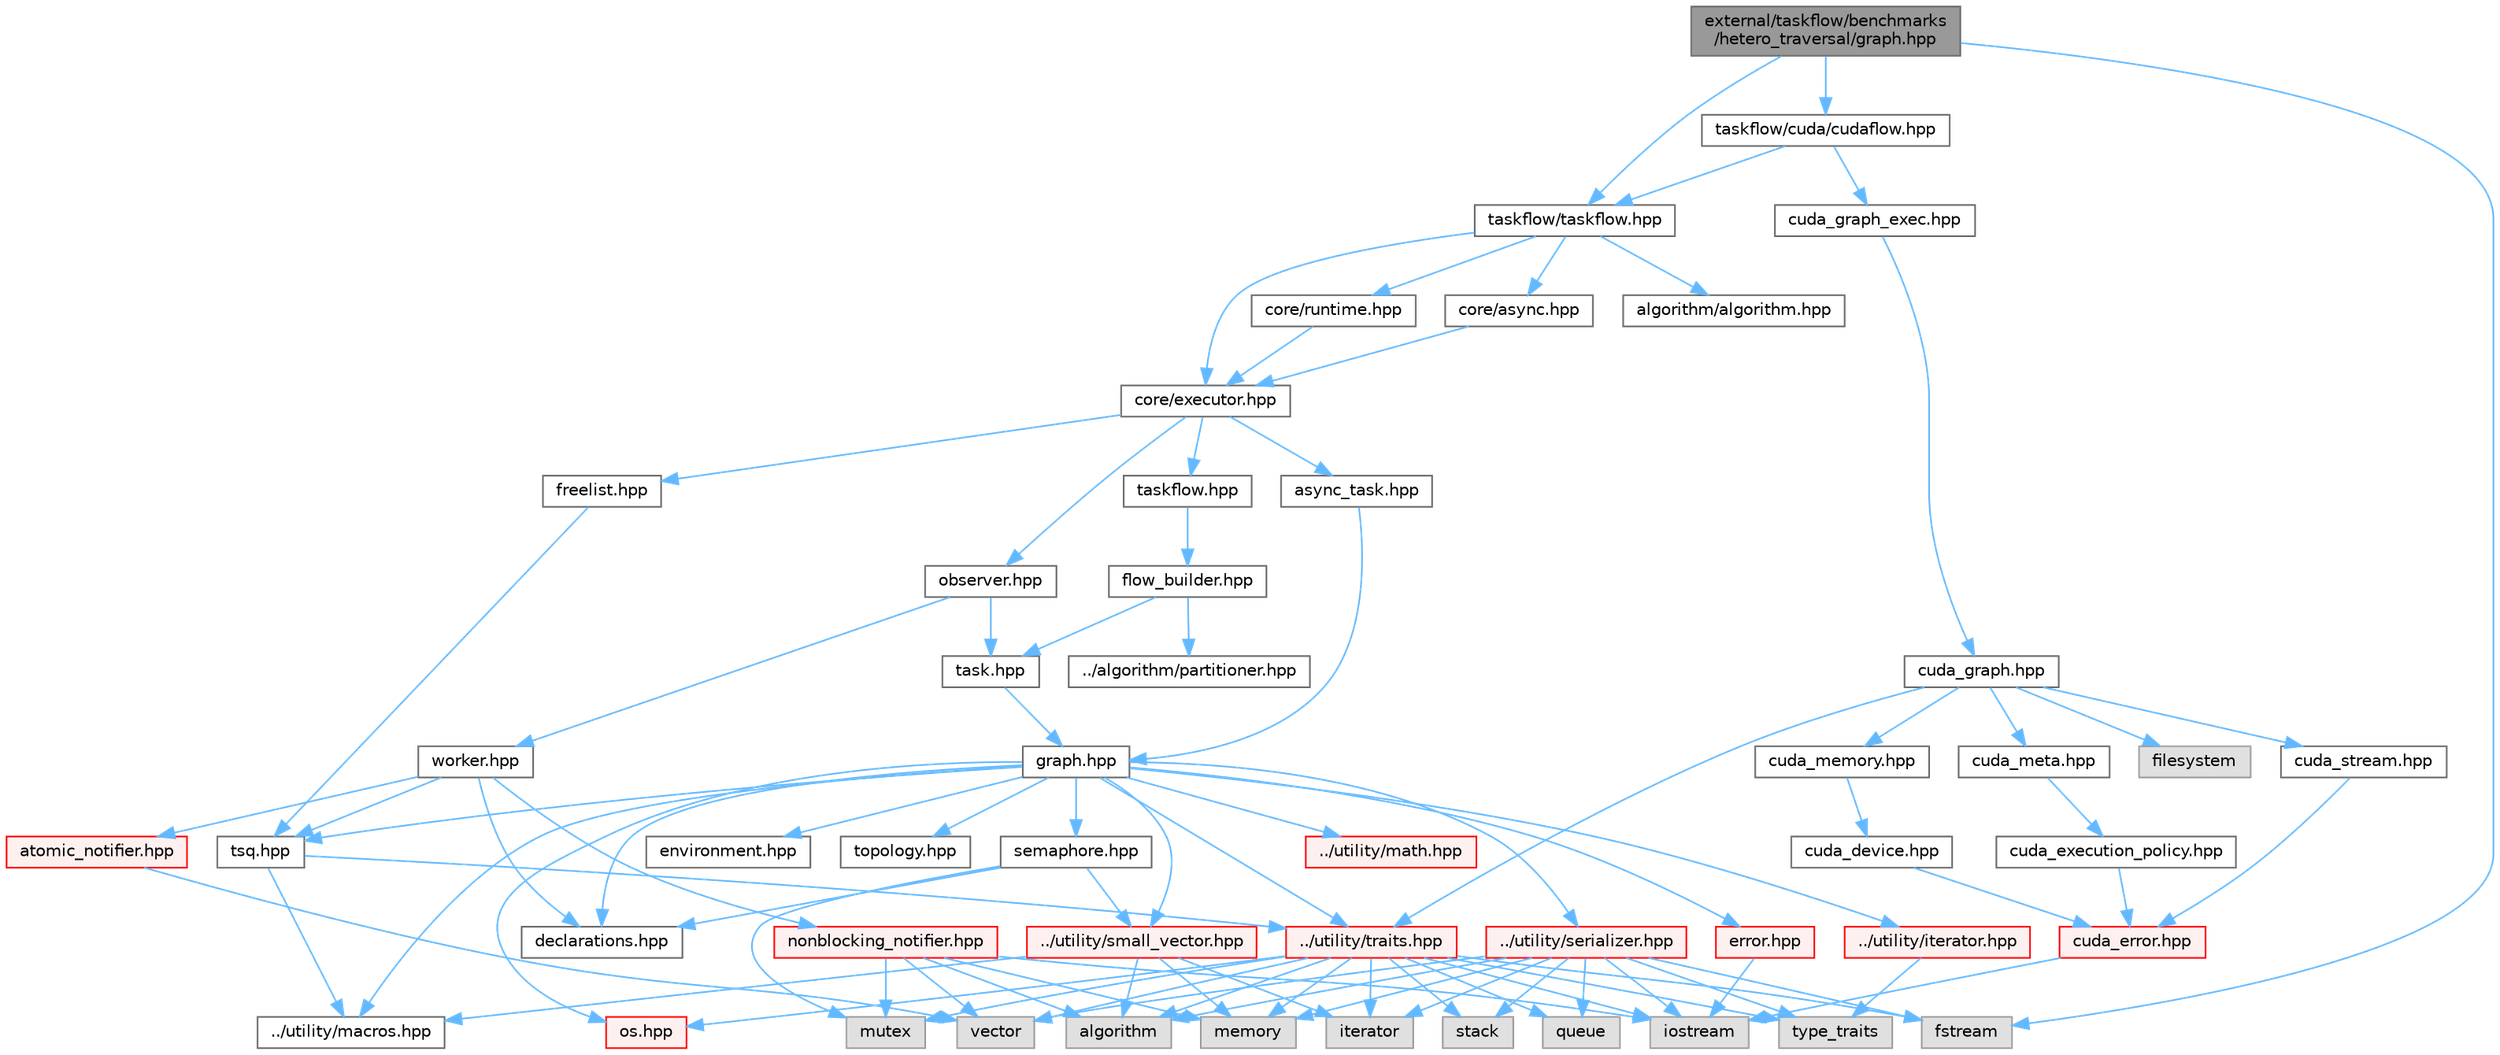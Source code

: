 digraph "external/taskflow/benchmarks/hetero_traversal/graph.hpp"
{
 // LATEX_PDF_SIZE
  bgcolor="transparent";
  edge [fontname=Helvetica,fontsize=10,labelfontname=Helvetica,labelfontsize=10];
  node [fontname=Helvetica,fontsize=10,shape=box,height=0.2,width=0.4];
  Node1 [id="Node000001",label="external/taskflow/benchmarks\l/hetero_traversal/graph.hpp",height=0.2,width=0.4,color="gray40", fillcolor="grey60", style="filled", fontcolor="black",tooltip=" "];
  Node1 -> Node2 [id="edge1_Node000001_Node000002",color="steelblue1",style="solid",tooltip=" "];
  Node2 [id="Node000002",label="taskflow/taskflow.hpp",height=0.2,width=0.4,color="grey40", fillcolor="white", style="filled",URL="$taskflow_8hpp.html",tooltip="main taskflow include file"];
  Node2 -> Node3 [id="edge2_Node000002_Node000003",color="steelblue1",style="solid",tooltip=" "];
  Node3 [id="Node000003",label="core/executor.hpp",height=0.2,width=0.4,color="grey40", fillcolor="white", style="filled",URL="$executor_8hpp.html",tooltip="executor include file"];
  Node3 -> Node4 [id="edge3_Node000003_Node000004",color="steelblue1",style="solid",tooltip=" "];
  Node4 [id="Node000004",label="observer.hpp",height=0.2,width=0.4,color="grey40", fillcolor="white", style="filled",URL="$observer_8hpp.html",tooltip="observer include file"];
  Node4 -> Node5 [id="edge4_Node000004_Node000005",color="steelblue1",style="solid",tooltip=" "];
  Node5 [id="Node000005",label="task.hpp",height=0.2,width=0.4,color="grey40", fillcolor="white", style="filled",URL="$task_8hpp.html",tooltip="task include file"];
  Node5 -> Node6 [id="edge5_Node000005_Node000006",color="steelblue1",style="solid",tooltip=" "];
  Node6 [id="Node000006",label="graph.hpp",height=0.2,width=0.4,color="grey40", fillcolor="white", style="filled",URL="$taskflow_2core_2graph_8hpp.html",tooltip="graph include file"];
  Node6 -> Node7 [id="edge6_Node000006_Node000007",color="steelblue1",style="solid",tooltip=" "];
  Node7 [id="Node000007",label="../utility/macros.hpp",height=0.2,width=0.4,color="grey40", fillcolor="white", style="filled",URL="$macros_8hpp.html",tooltip=" "];
  Node6 -> Node8 [id="edge7_Node000006_Node000008",color="steelblue1",style="solid",tooltip=" "];
  Node8 [id="Node000008",label="../utility/traits.hpp",height=0.2,width=0.4,color="red", fillcolor="#FFF0F0", style="filled",URL="$taskflow_2utility_2traits_8hpp.html",tooltip=" "];
  Node8 -> Node9 [id="edge8_Node000008_Node000009",color="steelblue1",style="solid",tooltip=" "];
  Node9 [id="Node000009",label="type_traits",height=0.2,width=0.4,color="grey60", fillcolor="#E0E0E0", style="filled",tooltip=" "];
  Node8 -> Node10 [id="edge9_Node000008_Node000010",color="steelblue1",style="solid",tooltip=" "];
  Node10 [id="Node000010",label="iterator",height=0.2,width=0.4,color="grey60", fillcolor="#E0E0E0", style="filled",tooltip=" "];
  Node8 -> Node11 [id="edge10_Node000008_Node000011",color="steelblue1",style="solid",tooltip=" "];
  Node11 [id="Node000011",label="iostream",height=0.2,width=0.4,color="grey60", fillcolor="#E0E0E0", style="filled",tooltip=" "];
  Node8 -> Node12 [id="edge11_Node000008_Node000012",color="steelblue1",style="solid",tooltip=" "];
  Node12 [id="Node000012",label="fstream",height=0.2,width=0.4,color="grey60", fillcolor="#E0E0E0", style="filled",tooltip=" "];
  Node8 -> Node13 [id="edge12_Node000008_Node000013",color="steelblue1",style="solid",tooltip=" "];
  Node13 [id="Node000013",label="mutex",height=0.2,width=0.4,color="grey60", fillcolor="#E0E0E0", style="filled",tooltip=" "];
  Node8 -> Node14 [id="edge13_Node000008_Node000014",color="steelblue1",style="solid",tooltip=" "];
  Node14 [id="Node000014",label="stack",height=0.2,width=0.4,color="grey60", fillcolor="#E0E0E0", style="filled",tooltip=" "];
  Node8 -> Node15 [id="edge14_Node000008_Node000015",color="steelblue1",style="solid",tooltip=" "];
  Node15 [id="Node000015",label="queue",height=0.2,width=0.4,color="grey60", fillcolor="#E0E0E0", style="filled",tooltip=" "];
  Node8 -> Node16 [id="edge15_Node000008_Node000016",color="steelblue1",style="solid",tooltip=" "];
  Node16 [id="Node000016",label="vector",height=0.2,width=0.4,color="grey60", fillcolor="#E0E0E0", style="filled",tooltip=" "];
  Node8 -> Node17 [id="edge16_Node000008_Node000017",color="steelblue1",style="solid",tooltip=" "];
  Node17 [id="Node000017",label="algorithm",height=0.2,width=0.4,color="grey60", fillcolor="#E0E0E0", style="filled",tooltip=" "];
  Node8 -> Node18 [id="edge17_Node000008_Node000018",color="steelblue1",style="solid",tooltip=" "];
  Node18 [id="Node000018",label="memory",height=0.2,width=0.4,color="grey60", fillcolor="#E0E0E0", style="filled",tooltip=" "];
  Node8 -> Node36 [id="edge18_Node000008_Node000036",color="steelblue1",style="solid",tooltip=" "];
  Node36 [id="Node000036",label="os.hpp",height=0.2,width=0.4,color="red", fillcolor="#FFF0F0", style="filled",URL="$os_8hpp.html",tooltip=" "];
  Node6 -> Node39 [id="edge19_Node000006_Node000039",color="steelblue1",style="solid",tooltip=" "];
  Node39 [id="Node000039",label="../utility/iterator.hpp",height=0.2,width=0.4,color="red", fillcolor="#FFF0F0", style="filled",URL="$iterator_8hpp.html",tooltip=" "];
  Node39 -> Node9 [id="edge20_Node000039_Node000009",color="steelblue1",style="solid",tooltip=" "];
  Node6 -> Node36 [id="edge21_Node000006_Node000036",color="steelblue1",style="solid",tooltip=" "];
  Node6 -> Node41 [id="edge22_Node000006_Node000041",color="steelblue1",style="solid",tooltip=" "];
  Node41 [id="Node000041",label="../utility/math.hpp",height=0.2,width=0.4,color="red", fillcolor="#FFF0F0", style="filled",URL="$math_8hpp.html",tooltip=" "];
  Node6 -> Node43 [id="edge23_Node000006_Node000043",color="steelblue1",style="solid",tooltip=" "];
  Node43 [id="Node000043",label="../utility/small_vector.hpp",height=0.2,width=0.4,color="red", fillcolor="#FFF0F0", style="filled",URL="$small__vector_8hpp.html",tooltip="small vector include file"];
  Node43 -> Node7 [id="edge24_Node000043_Node000007",color="steelblue1",style="solid",tooltip=" "];
  Node43 -> Node17 [id="edge25_Node000043_Node000017",color="steelblue1",style="solid",tooltip=" "];
  Node43 -> Node10 [id="edge26_Node000043_Node000010",color="steelblue1",style="solid",tooltip=" "];
  Node43 -> Node18 [id="edge27_Node000043_Node000018",color="steelblue1",style="solid",tooltip=" "];
  Node6 -> Node46 [id="edge28_Node000006_Node000046",color="steelblue1",style="solid",tooltip=" "];
  Node46 [id="Node000046",label="../utility/serializer.hpp",height=0.2,width=0.4,color="red", fillcolor="#FFF0F0", style="filled",URL="$taskflow_2utility_2serializer_8hpp.html",tooltip=" "];
  Node46 -> Node9 [id="edge29_Node000046_Node000009",color="steelblue1",style="solid",tooltip=" "];
  Node46 -> Node10 [id="edge30_Node000046_Node000010",color="steelblue1",style="solid",tooltip=" "];
  Node46 -> Node11 [id="edge31_Node000046_Node000011",color="steelblue1",style="solid",tooltip=" "];
  Node46 -> Node12 [id="edge32_Node000046_Node000012",color="steelblue1",style="solid",tooltip=" "];
  Node46 -> Node14 [id="edge33_Node000046_Node000014",color="steelblue1",style="solid",tooltip=" "];
  Node46 -> Node15 [id="edge34_Node000046_Node000015",color="steelblue1",style="solid",tooltip=" "];
  Node46 -> Node16 [id="edge35_Node000046_Node000016",color="steelblue1",style="solid",tooltip=" "];
  Node46 -> Node17 [id="edge36_Node000046_Node000017",color="steelblue1",style="solid",tooltip=" "];
  Node46 -> Node18 [id="edge37_Node000046_Node000018",color="steelblue1",style="solid",tooltip=" "];
  Node6 -> Node50 [id="edge38_Node000006_Node000050",color="steelblue1",style="solid",tooltip=" "];
  Node50 [id="Node000050",label="error.hpp",height=0.2,width=0.4,color="red", fillcolor="#FFF0F0", style="filled",URL="$error_8hpp.html",tooltip=" "];
  Node50 -> Node11 [id="edge39_Node000050_Node000011",color="steelblue1",style="solid",tooltip=" "];
  Node6 -> Node53 [id="edge40_Node000006_Node000053",color="steelblue1",style="solid",tooltip=" "];
  Node53 [id="Node000053",label="declarations.hpp",height=0.2,width=0.4,color="grey40", fillcolor="white", style="filled",URL="$declarations_8hpp.html",tooltip=" "];
  Node6 -> Node54 [id="edge41_Node000006_Node000054",color="steelblue1",style="solid",tooltip=" "];
  Node54 [id="Node000054",label="semaphore.hpp",height=0.2,width=0.4,color="grey40", fillcolor="white", style="filled",URL="$semaphore_8hpp.html",tooltip="semaphore include file"];
  Node54 -> Node13 [id="edge42_Node000054_Node000013",color="steelblue1",style="solid",tooltip=" "];
  Node54 -> Node53 [id="edge43_Node000054_Node000053",color="steelblue1",style="solid",tooltip=" "];
  Node54 -> Node43 [id="edge44_Node000054_Node000043",color="steelblue1",style="solid",tooltip=" "];
  Node6 -> Node55 [id="edge45_Node000006_Node000055",color="steelblue1",style="solid",tooltip=" "];
  Node55 [id="Node000055",label="environment.hpp",height=0.2,width=0.4,color="grey40", fillcolor="white", style="filled",URL="$environment_8hpp.html",tooltip=" "];
  Node6 -> Node56 [id="edge46_Node000006_Node000056",color="steelblue1",style="solid",tooltip=" "];
  Node56 [id="Node000056",label="topology.hpp",height=0.2,width=0.4,color="grey40", fillcolor="white", style="filled",URL="$topology_8hpp.html",tooltip=" "];
  Node6 -> Node57 [id="edge47_Node000006_Node000057",color="steelblue1",style="solid",tooltip=" "];
  Node57 [id="Node000057",label="tsq.hpp",height=0.2,width=0.4,color="grey40", fillcolor="white", style="filled",URL="$tsq_8hpp.html",tooltip="task queue include file"];
  Node57 -> Node7 [id="edge48_Node000057_Node000007",color="steelblue1",style="solid",tooltip=" "];
  Node57 -> Node8 [id="edge49_Node000057_Node000008",color="steelblue1",style="solid",tooltip=" "];
  Node4 -> Node58 [id="edge50_Node000004_Node000058",color="steelblue1",style="solid",tooltip=" "];
  Node58 [id="Node000058",label="worker.hpp",height=0.2,width=0.4,color="grey40", fillcolor="white", style="filled",URL="$worker_8hpp.html",tooltip="worker include file"];
  Node58 -> Node53 [id="edge51_Node000058_Node000053",color="steelblue1",style="solid",tooltip=" "];
  Node58 -> Node57 [id="edge52_Node000058_Node000057",color="steelblue1",style="solid",tooltip=" "];
  Node58 -> Node59 [id="edge53_Node000058_Node000059",color="steelblue1",style="solid",tooltip=" "];
  Node59 [id="Node000059",label="atomic_notifier.hpp",height=0.2,width=0.4,color="red", fillcolor="#FFF0F0", style="filled",URL="$atomic__notifier_8hpp.html",tooltip=" "];
  Node59 -> Node16 [id="edge54_Node000059_Node000016",color="steelblue1",style="solid",tooltip=" "];
  Node58 -> Node60 [id="edge55_Node000058_Node000060",color="steelblue1",style="solid",tooltip=" "];
  Node60 [id="Node000060",label="nonblocking_notifier.hpp",height=0.2,width=0.4,color="red", fillcolor="#FFF0F0", style="filled",URL="$nonblocking__notifier_8hpp.html",tooltip=" "];
  Node60 -> Node11 [id="edge56_Node000060_Node000011",color="steelblue1",style="solid",tooltip=" "];
  Node60 -> Node16 [id="edge57_Node000060_Node000016",color="steelblue1",style="solid",tooltip=" "];
  Node60 -> Node18 [id="edge58_Node000060_Node000018",color="steelblue1",style="solid",tooltip=" "];
  Node60 -> Node13 [id="edge59_Node000060_Node000013",color="steelblue1",style="solid",tooltip=" "];
  Node60 -> Node17 [id="edge60_Node000060_Node000017",color="steelblue1",style="solid",tooltip=" "];
  Node3 -> Node63 [id="edge61_Node000003_Node000063",color="steelblue1",style="solid",tooltip=" "];
  Node63 [id="Node000063",label="taskflow.hpp",height=0.2,width=0.4,color="grey40", fillcolor="white", style="filled",URL="$core_2taskflow_8hpp.html",tooltip="taskflow include file"];
  Node63 -> Node64 [id="edge62_Node000063_Node000064",color="steelblue1",style="solid",tooltip=" "];
  Node64 [id="Node000064",label="flow_builder.hpp",height=0.2,width=0.4,color="grey40", fillcolor="white", style="filled",URL="$flow__builder_8hpp.html",tooltip="flow builder include file"];
  Node64 -> Node5 [id="edge63_Node000064_Node000005",color="steelblue1",style="solid",tooltip=" "];
  Node64 -> Node65 [id="edge64_Node000064_Node000065",color="steelblue1",style="solid",tooltip=" "];
  Node65 [id="Node000065",label="../algorithm/partitioner.hpp",height=0.2,width=0.4,color="grey40", fillcolor="white", style="filled",URL="$partitioner_8hpp.html",tooltip="partitioner include file"];
  Node3 -> Node66 [id="edge65_Node000003_Node000066",color="steelblue1",style="solid",tooltip=" "];
  Node66 [id="Node000066",label="async_task.hpp",height=0.2,width=0.4,color="grey40", fillcolor="white", style="filled",URL="$taskflow_2core_2async__task_8hpp.html",tooltip="asynchronous task include file"];
  Node66 -> Node6 [id="edge66_Node000066_Node000006",color="steelblue1",style="solid",tooltip=" "];
  Node3 -> Node67 [id="edge67_Node000003_Node000067",color="steelblue1",style="solid",tooltip=" "];
  Node67 [id="Node000067",label="freelist.hpp",height=0.2,width=0.4,color="grey40", fillcolor="white", style="filled",URL="$freelist_8hpp.html",tooltip=" "];
  Node67 -> Node57 [id="edge68_Node000067_Node000057",color="steelblue1",style="solid",tooltip=" "];
  Node2 -> Node68 [id="edge69_Node000002_Node000068",color="steelblue1",style="solid",tooltip=" "];
  Node68 [id="Node000068",label="core/runtime.hpp",height=0.2,width=0.4,color="grey40", fillcolor="white", style="filled",URL="$runtime_8hpp.html",tooltip=" "];
  Node68 -> Node3 [id="edge70_Node000068_Node000003",color="steelblue1",style="solid",tooltip=" "];
  Node2 -> Node69 [id="edge71_Node000002_Node000069",color="steelblue1",style="solid",tooltip=" "];
  Node69 [id="Node000069",label="core/async.hpp",height=0.2,width=0.4,color="grey40", fillcolor="white", style="filled",URL="$async_8hpp.html",tooltip=" "];
  Node69 -> Node3 [id="edge72_Node000069_Node000003",color="steelblue1",style="solid",tooltip=" "];
  Node2 -> Node70 [id="edge73_Node000002_Node000070",color="steelblue1",style="solid",tooltip=" "];
  Node70 [id="Node000070",label="algorithm/algorithm.hpp",height=0.2,width=0.4,color="grey40", fillcolor="white", style="filled",URL="$algorithm_8hpp.html",tooltip=" "];
  Node1 -> Node71 [id="edge74_Node000001_Node000071",color="steelblue1",style="solid",tooltip=" "];
  Node71 [id="Node000071",label="taskflow/cuda/cudaflow.hpp",height=0.2,width=0.4,color="grey40", fillcolor="white", style="filled",URL="$cudaflow_8hpp.html",tooltip="cudaFlow include file"];
  Node71 -> Node2 [id="edge75_Node000071_Node000002",color="steelblue1",style="solid",tooltip=" "];
  Node71 -> Node72 [id="edge76_Node000071_Node000072",color="steelblue1",style="solid",tooltip=" "];
  Node72 [id="Node000072",label="cuda_graph_exec.hpp",height=0.2,width=0.4,color="grey40", fillcolor="white", style="filled",URL="$cuda__graph__exec_8hpp.html",tooltip=" "];
  Node72 -> Node73 [id="edge77_Node000072_Node000073",color="steelblue1",style="solid",tooltip=" "];
  Node73 [id="Node000073",label="cuda_graph.hpp",height=0.2,width=0.4,color="grey40", fillcolor="white", style="filled",URL="$cuda__graph_8hpp.html",tooltip=" "];
  Node73 -> Node74 [id="edge78_Node000073_Node000074",color="steelblue1",style="solid",tooltip=" "];
  Node74 [id="Node000074",label="filesystem",height=0.2,width=0.4,color="grey60", fillcolor="#E0E0E0", style="filled",tooltip=" "];
  Node73 -> Node75 [id="edge79_Node000073_Node000075",color="steelblue1",style="solid",tooltip=" "];
  Node75 [id="Node000075",label="cuda_memory.hpp",height=0.2,width=0.4,color="grey40", fillcolor="white", style="filled",URL="$cuda__memory_8hpp.html",tooltip="CUDA memory utilities include file"];
  Node75 -> Node76 [id="edge80_Node000075_Node000076",color="steelblue1",style="solid",tooltip=" "];
  Node76 [id="Node000076",label="cuda_device.hpp",height=0.2,width=0.4,color="grey40", fillcolor="white", style="filled",URL="$cuda__device_8hpp.html",tooltip="CUDA device utilities include file"];
  Node76 -> Node77 [id="edge81_Node000076_Node000077",color="steelblue1",style="solid",tooltip=" "];
  Node77 [id="Node000077",label="cuda_error.hpp",height=0.2,width=0.4,color="red", fillcolor="#FFF0F0", style="filled",URL="$cuda__error_8hpp.html",tooltip=" "];
  Node77 -> Node11 [id="edge82_Node000077_Node000011",color="steelblue1",style="solid",tooltip=" "];
  Node73 -> Node79 [id="edge83_Node000073_Node000079",color="steelblue1",style="solid",tooltip=" "];
  Node79 [id="Node000079",label="cuda_stream.hpp",height=0.2,width=0.4,color="grey40", fillcolor="white", style="filled",URL="$cuda__stream_8hpp.html",tooltip="CUDA stream utilities include file"];
  Node79 -> Node77 [id="edge84_Node000079_Node000077",color="steelblue1",style="solid",tooltip=" "];
  Node73 -> Node80 [id="edge85_Node000073_Node000080",color="steelblue1",style="solid",tooltip=" "];
  Node80 [id="Node000080",label="cuda_meta.hpp",height=0.2,width=0.4,color="grey40", fillcolor="white", style="filled",URL="$cuda__meta_8hpp.html",tooltip=" "];
  Node80 -> Node81 [id="edge86_Node000080_Node000081",color="steelblue1",style="solid",tooltip=" "];
  Node81 [id="Node000081",label="cuda_execution_policy.hpp",height=0.2,width=0.4,color="grey40", fillcolor="white", style="filled",URL="$cuda__execution__policy_8hpp.html",tooltip="CUDA execution policy include file"];
  Node81 -> Node77 [id="edge87_Node000081_Node000077",color="steelblue1",style="solid",tooltip=" "];
  Node73 -> Node8 [id="edge88_Node000073_Node000008",color="steelblue1",style="solid",tooltip=" "];
  Node1 -> Node12 [id="edge89_Node000001_Node000012",color="steelblue1",style="solid",tooltip=" "];
}
